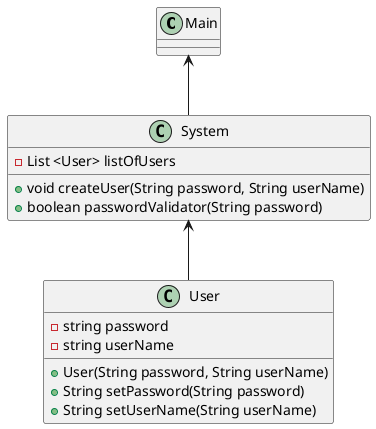 @startuml
'https://plantuml.com/class-diagram



class Main
class User
class System

class User{
-string password
-string userName

+User(String password, String userName)
+String setPassword(String password)
+String setUserName(String userName)
}

class System{
-List <User> listOfUsers
+ void createUser(String password, String userName)
+ boolean passwordValidator(String password)
}

Main <-- System
System <-- User

@enduml